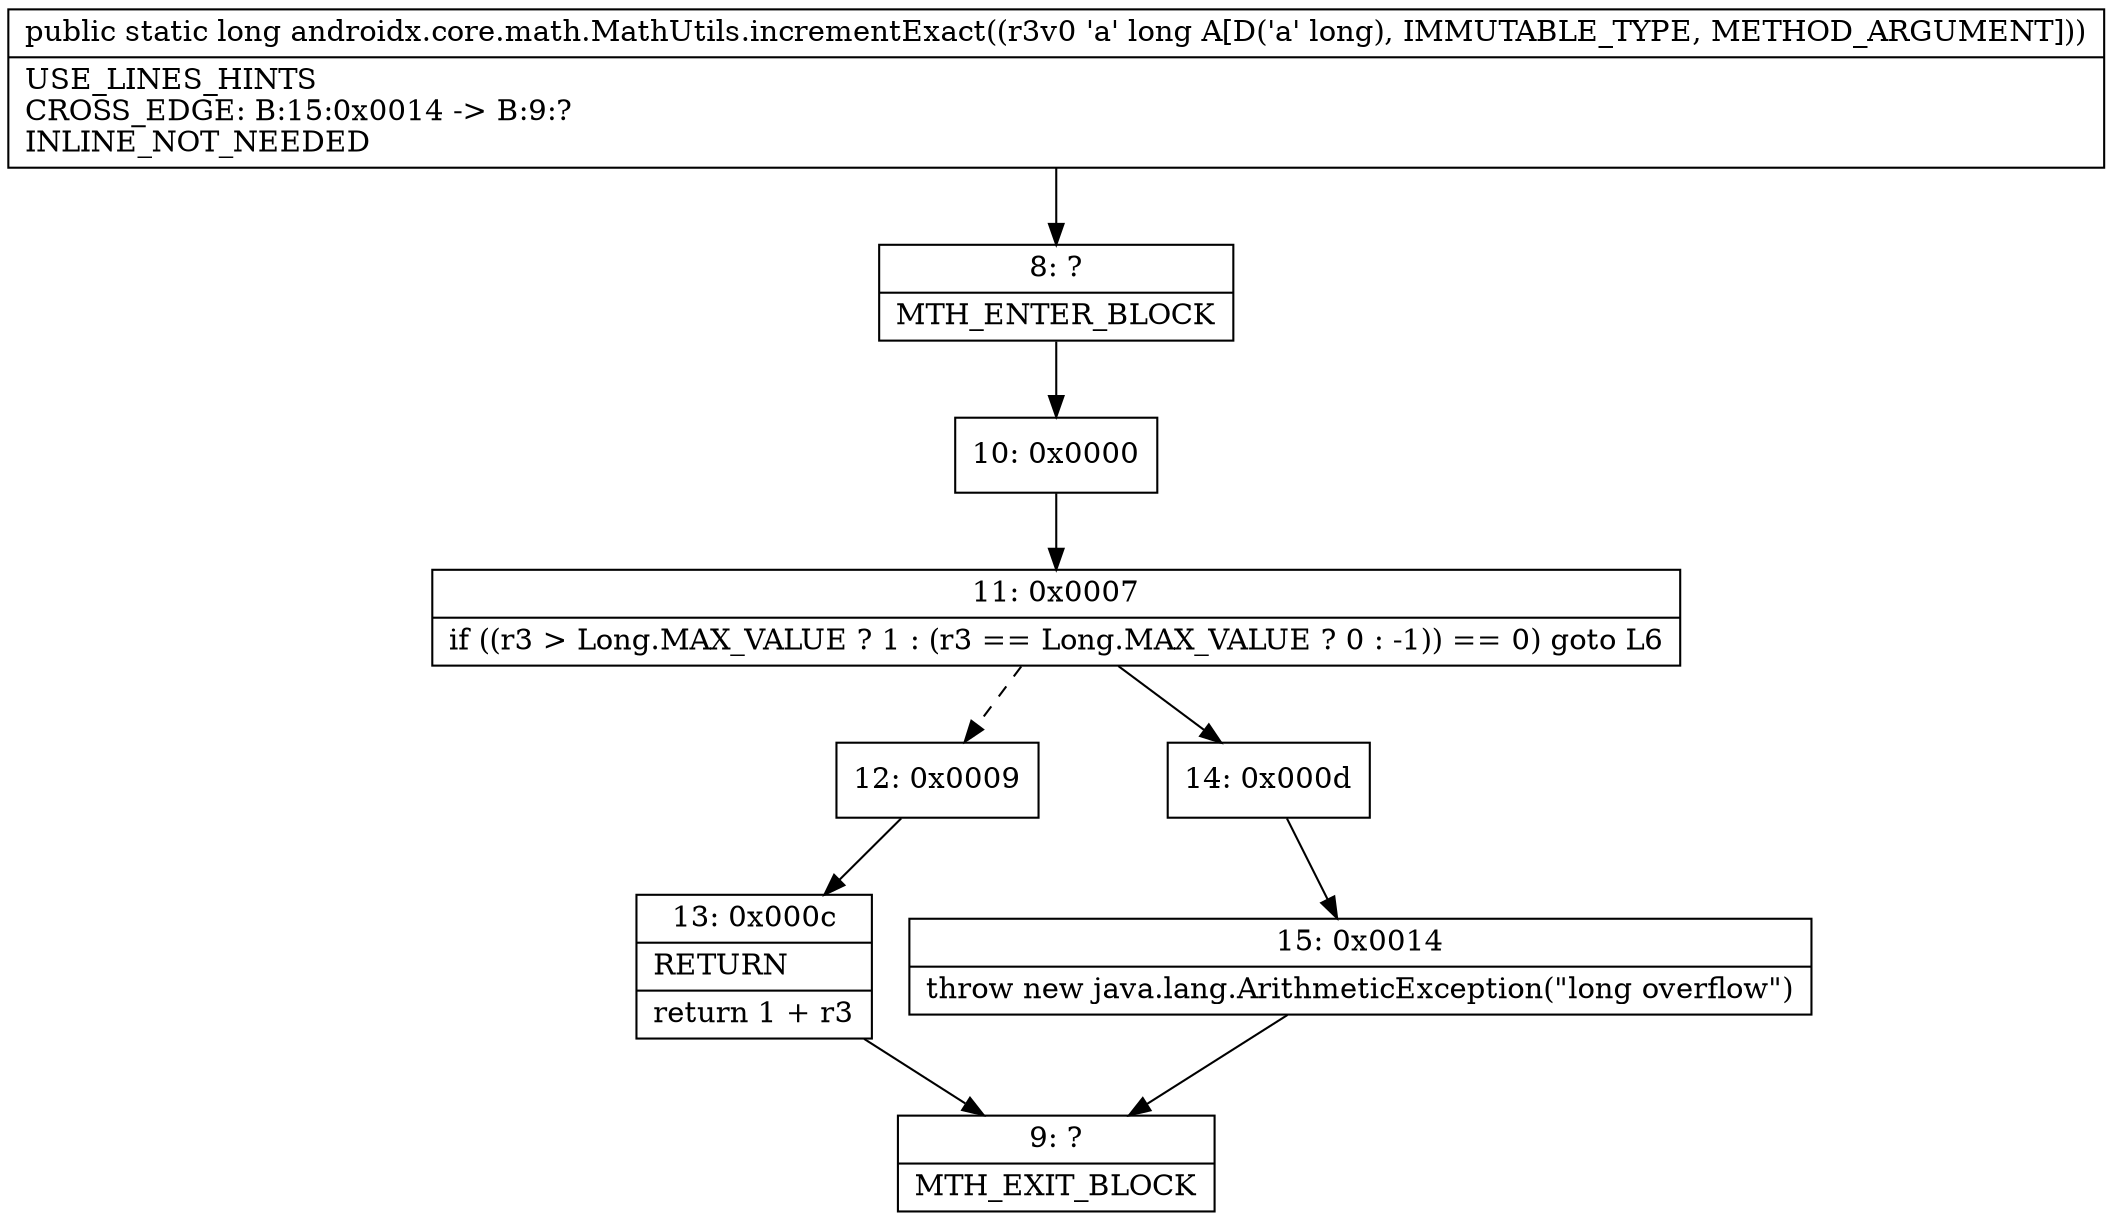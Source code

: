 digraph "CFG forandroidx.core.math.MathUtils.incrementExact(J)J" {
Node_8 [shape=record,label="{8\:\ ?|MTH_ENTER_BLOCK\l}"];
Node_10 [shape=record,label="{10\:\ 0x0000}"];
Node_11 [shape=record,label="{11\:\ 0x0007|if ((r3 \> Long.MAX_VALUE ? 1 : (r3 == Long.MAX_VALUE ? 0 : \-1)) == 0) goto L6\l}"];
Node_12 [shape=record,label="{12\:\ 0x0009}"];
Node_13 [shape=record,label="{13\:\ 0x000c|RETURN\l|return 1 + r3\l}"];
Node_9 [shape=record,label="{9\:\ ?|MTH_EXIT_BLOCK\l}"];
Node_14 [shape=record,label="{14\:\ 0x000d}"];
Node_15 [shape=record,label="{15\:\ 0x0014|throw new java.lang.ArithmeticException(\"long overflow\")\l}"];
MethodNode[shape=record,label="{public static long androidx.core.math.MathUtils.incrementExact((r3v0 'a' long A[D('a' long), IMMUTABLE_TYPE, METHOD_ARGUMENT]))  | USE_LINES_HINTS\lCROSS_EDGE: B:15:0x0014 \-\> B:9:?\lINLINE_NOT_NEEDED\l}"];
MethodNode -> Node_8;Node_8 -> Node_10;
Node_10 -> Node_11;
Node_11 -> Node_12[style=dashed];
Node_11 -> Node_14;
Node_12 -> Node_13;
Node_13 -> Node_9;
Node_14 -> Node_15;
Node_15 -> Node_9;
}

